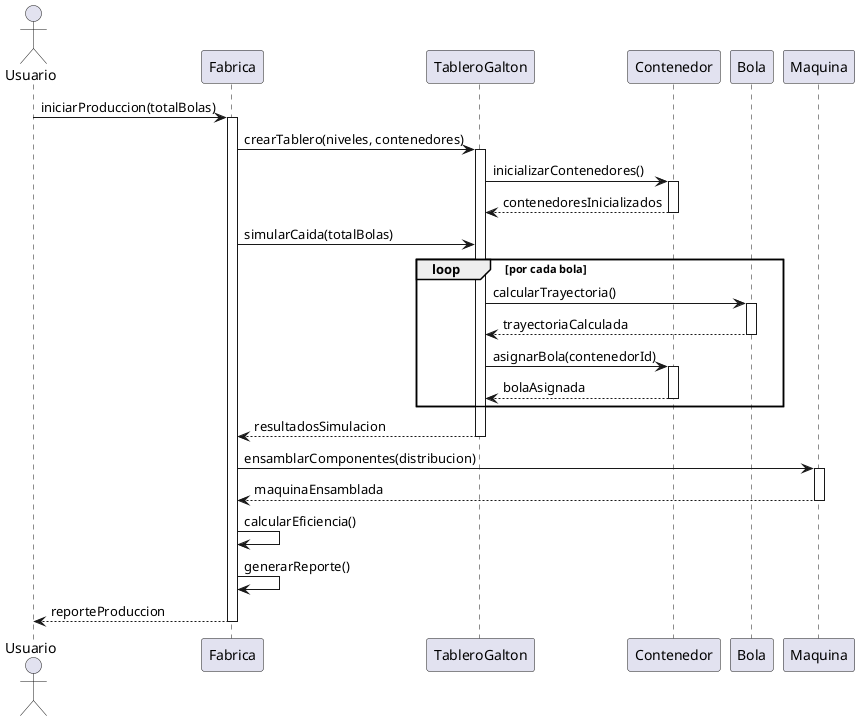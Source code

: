 @startuml
actor Usuario
Usuario -> Fabrica : iniciarProduccion(totalBolas)
activate Fabrica
Fabrica -> TableroGalton : crearTablero(niveles, contenedores)
activate TableroGalton
TableroGalton -> Contenedor : inicializarContenedores()
activate Contenedor
Contenedor --> TableroGalton : contenedoresInicializados
deactivate Contenedor
Fabrica -> TableroGalton : simularCaida(totalBolas)
loop por cada bola
    TableroGalton -> Bola : calcularTrayectoria()
    activate Bola
    Bola --> TableroGalton : trayectoriaCalculada
    deactivate Bola
    TableroGalton -> Contenedor : asignarBola(contenedorId)
    activate Contenedor
    Contenedor --> TableroGalton : bolaAsignada
    deactivate Contenedor
end
TableroGalton --> Fabrica : resultadosSimulacion
deactivate TableroGalton
Fabrica -> Maquina : ensamblarComponentes(distribucion)
activate Maquina
Maquina --> Fabrica : maquinaEnsamblada
deactivate Maquina
Fabrica -> Fabrica : calcularEficiencia()
Fabrica -> Fabrica : generarReporte()
Fabrica --> Usuario : reporteProduccion
deactivate Fabrica
@enduml
